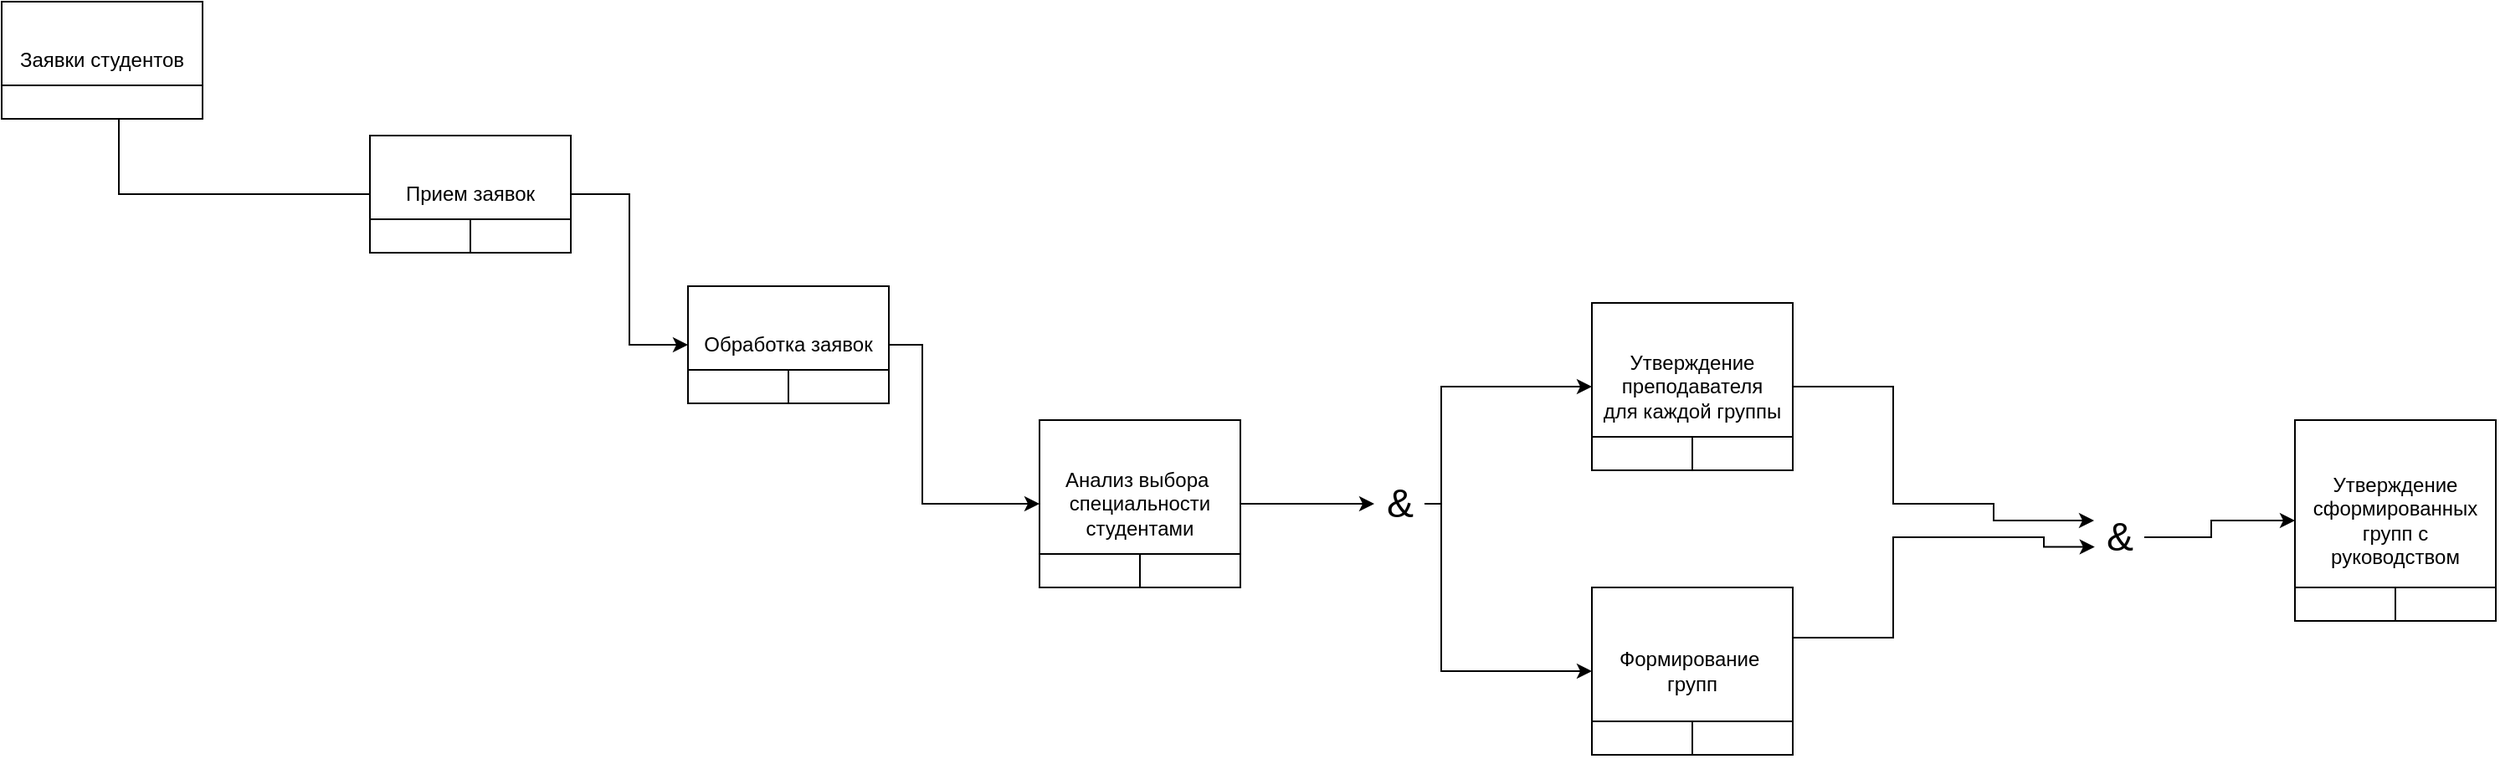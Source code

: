 <mxfile version="20.0.0" type="device"><diagram id="6keZy6R8oHDgpoBFfSnx" name="IDEF-3"><mxGraphModel dx="1278" dy="575" grid="1" gridSize="10" guides="1" tooltips="1" connect="1" arrows="1" fold="1" page="1" pageScale="1" pageWidth="827" pageHeight="1169" math="0" shadow="0"><root><mxCell id="0"/><mxCell id="1" parent="0"/><mxCell id="RGIYxpIcmu1oScbqceK5-2" value="Заявки студентов" style="rounded=0;whiteSpace=wrap;html=1;" vertex="1" parent="1"><mxGeometry x="60" y="40" width="120" height="70" as="geometry"/></mxCell><mxCell id="RGIYxpIcmu1oScbqceK5-7" value="" style="endArrow=none;html=1;rounded=0;" edge="1" parent="1"><mxGeometry width="50" height="50" relative="1" as="geometry"><mxPoint x="60" y="90" as="sourcePoint"/><mxPoint x="180" y="90" as="targetPoint"/></mxGeometry></mxCell><mxCell id="RGIYxpIcmu1oScbqceK5-20" style="edgeStyle=orthogonalEdgeStyle;rounded=0;orthogonalLoop=1;jettySize=auto;html=1;entryX=0;entryY=0.5;entryDx=0;entryDy=0;" edge="1" parent="1" source="RGIYxpIcmu1oScbqceK5-9" target="RGIYxpIcmu1oScbqceK5-12"><mxGeometry relative="1" as="geometry"/></mxCell><mxCell id="RGIYxpIcmu1oScbqceK5-9" value="Прием заявок" style="rounded=0;whiteSpace=wrap;html=1;" vertex="1" parent="1"><mxGeometry x="280" y="120" width="120" height="70" as="geometry"/></mxCell><mxCell id="RGIYxpIcmu1oScbqceK5-10" value="" style="endArrow=none;html=1;rounded=0;" edge="1" parent="1"><mxGeometry width="50" height="50" relative="1" as="geometry"><mxPoint x="280" y="170" as="sourcePoint"/><mxPoint x="400" y="170" as="targetPoint"/><Array as="points"><mxPoint x="346" y="170"/></Array></mxGeometry></mxCell><mxCell id="RGIYxpIcmu1oScbqceK5-11" value="" style="endArrow=none;html=1;rounded=0;" edge="1" parent="1"><mxGeometry width="50" height="50" relative="1" as="geometry"><mxPoint x="340" y="190" as="sourcePoint"/><mxPoint x="340" y="170" as="targetPoint"/></mxGeometry></mxCell><mxCell id="RGIYxpIcmu1oScbqceK5-24" style="edgeStyle=orthogonalEdgeStyle;rounded=0;orthogonalLoop=1;jettySize=auto;html=1;entryX=0;entryY=0.5;entryDx=0;entryDy=0;" edge="1" parent="1" source="RGIYxpIcmu1oScbqceK5-12" target="RGIYxpIcmu1oScbqceK5-21"><mxGeometry relative="1" as="geometry"><mxPoint x="630" y="340" as="targetPoint"/><Array as="points"><mxPoint x="610" y="245"/><mxPoint x="610" y="340"/></Array></mxGeometry></mxCell><mxCell id="RGIYxpIcmu1oScbqceK5-12" value="Обработка заявок" style="rounded=0;whiteSpace=wrap;html=1;" vertex="1" parent="1"><mxGeometry x="470" y="210" width="120" height="70" as="geometry"/></mxCell><mxCell id="RGIYxpIcmu1oScbqceK5-13" value="" style="endArrow=none;html=1;rounded=0;" edge="1" parent="1"><mxGeometry width="50" height="50" relative="1" as="geometry"><mxPoint x="470" y="260" as="sourcePoint"/><mxPoint x="590" y="260" as="targetPoint"/><Array as="points"><mxPoint x="536" y="260"/></Array></mxGeometry></mxCell><mxCell id="RGIYxpIcmu1oScbqceK5-14" value="" style="endArrow=none;html=1;rounded=0;" edge="1" parent="1"><mxGeometry width="50" height="50" relative="1" as="geometry"><mxPoint x="530" y="280" as="sourcePoint"/><mxPoint x="530" y="260" as="targetPoint"/></mxGeometry></mxCell><mxCell id="RGIYxpIcmu1oScbqceK5-19" value="" style="endArrow=none;html=1;rounded=0;" edge="1" parent="1" source="RGIYxpIcmu1oScbqceK5-9"><mxGeometry width="50" height="50" relative="1" as="geometry"><mxPoint x="260" y="160" as="sourcePoint"/><mxPoint x="130" y="110" as="targetPoint"/><Array as="points"><mxPoint x="130" y="155"/></Array></mxGeometry></mxCell><mxCell id="RGIYxpIcmu1oScbqceK5-35" style="edgeStyle=orthogonalEdgeStyle;rounded=0;orthogonalLoop=1;jettySize=auto;html=1;fontSize=24;" edge="1" parent="1" source="RGIYxpIcmu1oScbqceK5-21" target="RGIYxpIcmu1oScbqceK5-34"><mxGeometry relative="1" as="geometry"/></mxCell><mxCell id="RGIYxpIcmu1oScbqceK5-21" value="Анализ выбора&amp;nbsp;&lt;br&gt;специальности&lt;br&gt;студентами&lt;br&gt;" style="rounded=0;whiteSpace=wrap;html=1;" vertex="1" parent="1"><mxGeometry x="680" y="290" width="120" height="100" as="geometry"/></mxCell><mxCell id="RGIYxpIcmu1oScbqceK5-22" value="" style="endArrow=none;html=1;rounded=0;" edge="1" parent="1"><mxGeometry width="50" height="50" relative="1" as="geometry"><mxPoint x="680" y="370" as="sourcePoint"/><mxPoint x="800" y="370" as="targetPoint"/><Array as="points"><mxPoint x="746" y="370"/></Array></mxGeometry></mxCell><mxCell id="RGIYxpIcmu1oScbqceK5-23" value="" style="endArrow=none;html=1;rounded=0;" edge="1" parent="1"><mxGeometry width="50" height="50" relative="1" as="geometry"><mxPoint x="740" y="390" as="sourcePoint"/><mxPoint x="740" y="370" as="targetPoint"/></mxGeometry></mxCell><mxCell id="RGIYxpIcmu1oScbqceK5-46" style="edgeStyle=orthogonalEdgeStyle;rounded=0;orthogonalLoop=1;jettySize=auto;html=1;fontSize=24;entryX=0.013;entryY=0.79;entryDx=0;entryDy=0;entryPerimeter=0;" edge="1" parent="1" source="RGIYxpIcmu1oScbqceK5-25" target="RGIYxpIcmu1oScbqceK5-47"><mxGeometry relative="1" as="geometry"><mxPoint x="1210" y="360" as="targetPoint"/><Array as="points"><mxPoint x="1190" y="420"/><mxPoint x="1190" y="360"/><mxPoint x="1280" y="360"/></Array></mxGeometry></mxCell><mxCell id="RGIYxpIcmu1oScbqceK5-25" value="Формирование&amp;nbsp;&lt;br&gt;групп" style="rounded=0;whiteSpace=wrap;html=1;" vertex="1" parent="1"><mxGeometry x="1010" y="390" width="120" height="100" as="geometry"/></mxCell><mxCell id="RGIYxpIcmu1oScbqceK5-26" value="" style="endArrow=none;html=1;rounded=0;" edge="1" parent="1"><mxGeometry width="50" height="50" relative="1" as="geometry"><mxPoint x="1010" y="470" as="sourcePoint"/><mxPoint x="1130" y="470" as="targetPoint"/><Array as="points"><mxPoint x="1076" y="470"/></Array></mxGeometry></mxCell><mxCell id="RGIYxpIcmu1oScbqceK5-27" value="" style="endArrow=none;html=1;rounded=0;" edge="1" parent="1"><mxGeometry width="50" height="50" relative="1" as="geometry"><mxPoint x="1070" y="490" as="sourcePoint"/><mxPoint x="1070" y="470" as="targetPoint"/></mxGeometry></mxCell><mxCell id="RGIYxpIcmu1oScbqceK5-39" style="edgeStyle=orthogonalEdgeStyle;rounded=0;orthogonalLoop=1;jettySize=auto;html=1;fontSize=24;entryX=0;entryY=0.5;entryDx=0;entryDy=0;" edge="1" parent="1" source="RGIYxpIcmu1oScbqceK5-34" target="RGIYxpIcmu1oScbqceK5-36"><mxGeometry relative="1" as="geometry"><mxPoint x="950" y="270" as="targetPoint"/><Array as="points"><mxPoint x="920" y="340"/><mxPoint x="920" y="270"/></Array></mxGeometry></mxCell><mxCell id="RGIYxpIcmu1oScbqceK5-41" style="edgeStyle=orthogonalEdgeStyle;rounded=0;orthogonalLoop=1;jettySize=auto;html=1;fontSize=24;entryX=0;entryY=0.5;entryDx=0;entryDy=0;" edge="1" parent="1" source="RGIYxpIcmu1oScbqceK5-34" target="RGIYxpIcmu1oScbqceK5-25"><mxGeometry relative="1" as="geometry"><mxPoint x="1000" y="440" as="targetPoint"/><Array as="points"><mxPoint x="920" y="340"/><mxPoint x="920" y="440"/></Array></mxGeometry></mxCell><mxCell id="RGIYxpIcmu1oScbqceK5-34" value="&lt;font style=&quot;font-size: 24px;&quot;&gt;&amp;amp;&lt;/font&gt;" style="text;html=1;align=center;verticalAlign=middle;resizable=0;points=[];autosize=1;strokeColor=none;fillColor=none;" vertex="1" parent="1"><mxGeometry x="880" y="330" width="30" height="20" as="geometry"/></mxCell><mxCell id="RGIYxpIcmu1oScbqceK5-45" style="edgeStyle=orthogonalEdgeStyle;rounded=0;orthogonalLoop=1;jettySize=auto;html=1;fontSize=24;" edge="1" parent="1" source="RGIYxpIcmu1oScbqceK5-36" target="RGIYxpIcmu1oScbqceK5-47"><mxGeometry relative="1" as="geometry"><mxPoint x="1250" y="360" as="targetPoint"/><Array as="points"><mxPoint x="1190" y="270"/><mxPoint x="1190" y="340"/><mxPoint x="1250" y="340"/><mxPoint x="1250" y="350"/></Array></mxGeometry></mxCell><mxCell id="RGIYxpIcmu1oScbqceK5-36" value="Утверждение&lt;br&gt;преподавателя&lt;br&gt;для каждой группы" style="rounded=0;whiteSpace=wrap;html=1;" vertex="1" parent="1"><mxGeometry x="1010" y="220" width="120" height="100" as="geometry"/></mxCell><mxCell id="RGIYxpIcmu1oScbqceK5-37" value="" style="endArrow=none;html=1;rounded=0;" edge="1" parent="1"><mxGeometry width="50" height="50" relative="1" as="geometry"><mxPoint x="1010" y="300" as="sourcePoint"/><mxPoint x="1130" y="300" as="targetPoint"/><Array as="points"><mxPoint x="1076" y="300"/></Array></mxGeometry></mxCell><mxCell id="RGIYxpIcmu1oScbqceK5-38" value="" style="endArrow=none;html=1;rounded=0;" edge="1" parent="1"><mxGeometry width="50" height="50" relative="1" as="geometry"><mxPoint x="1070" y="320" as="sourcePoint"/><mxPoint x="1070" y="300" as="targetPoint"/></mxGeometry></mxCell><mxCell id="RGIYxpIcmu1oScbqceK5-51" style="edgeStyle=orthogonalEdgeStyle;rounded=0;orthogonalLoop=1;jettySize=auto;html=1;fontSize=24;" edge="1" parent="1" source="RGIYxpIcmu1oScbqceK5-47" target="RGIYxpIcmu1oScbqceK5-48"><mxGeometry relative="1" as="geometry"><Array as="points"><mxPoint x="1380" y="360"/><mxPoint x="1380" y="350"/></Array></mxGeometry></mxCell><mxCell id="RGIYxpIcmu1oScbqceK5-47" value="&lt;font style=&quot;font-size: 24px;&quot;&gt;&amp;amp;&lt;/font&gt;" style="text;html=1;align=center;verticalAlign=middle;resizable=0;points=[];autosize=1;strokeColor=none;fillColor=none;" vertex="1" parent="1"><mxGeometry x="1310" y="350" width="30" height="20" as="geometry"/></mxCell><mxCell id="RGIYxpIcmu1oScbqceK5-48" value="Утверждение&lt;br&gt;сформированных групп с руководством" style="rounded=0;whiteSpace=wrap;html=1;" vertex="1" parent="1"><mxGeometry x="1430" y="290" width="120" height="120" as="geometry"/></mxCell><mxCell id="RGIYxpIcmu1oScbqceK5-49" value="" style="endArrow=none;html=1;rounded=0;" edge="1" parent="1"><mxGeometry width="50" height="50" relative="1" as="geometry"><mxPoint x="1430" y="390" as="sourcePoint"/><mxPoint x="1550" y="390" as="targetPoint"/><Array as="points"><mxPoint x="1496" y="390"/></Array></mxGeometry></mxCell><mxCell id="RGIYxpIcmu1oScbqceK5-50" value="" style="endArrow=none;html=1;rounded=0;" edge="1" parent="1"><mxGeometry width="50" height="50" relative="1" as="geometry"><mxPoint x="1490" y="410" as="sourcePoint"/><mxPoint x="1490" y="390" as="targetPoint"/></mxGeometry></mxCell></root></mxGraphModel></diagram></mxfile>